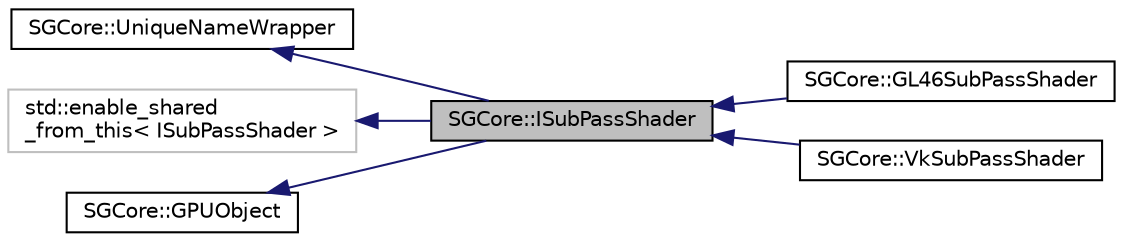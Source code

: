 digraph "SGCore::ISubPassShader"
{
 // LATEX_PDF_SIZE
  edge [fontname="Helvetica",fontsize="10",labelfontname="Helvetica",labelfontsize="10"];
  node [fontname="Helvetica",fontsize="10",shape=record];
  rankdir="LR";
  Node1 [label="SGCore::ISubPassShader",height=0.2,width=0.4,color="black", fillcolor="grey75", style="filled", fontcolor="black",tooltip=" "];
  Node2 -> Node1 [dir="back",color="midnightblue",fontsize="10",style="solid"];
  Node2 [label="SGCore::UniqueNameWrapper",height=0.2,width=0.4,color="black", fillcolor="white", style="filled",URL="$classSGCore_1_1UniqueNameWrapper.html",tooltip=" "];
  Node3 -> Node1 [dir="back",color="midnightblue",fontsize="10",style="solid"];
  Node3 [label="std::enable_shared\l_from_this\< ISubPassShader \>",height=0.2,width=0.4,color="grey75", fillcolor="white", style="filled",tooltip=" "];
  Node4 -> Node1 [dir="back",color="midnightblue",fontsize="10",style="solid"];
  Node4 [label="SGCore::GPUObject",height=0.2,width=0.4,color="black", fillcolor="white", style="filled",URL="$structSGCore_1_1GPUObject.html",tooltip=" "];
  Node1 -> Node5 [dir="back",color="midnightblue",fontsize="10",style="solid"];
  Node5 [label="SGCore::GL46SubPassShader",height=0.2,width=0.4,color="black", fillcolor="white", style="filled",URL="$classSGCore_1_1GL46SubPassShader.html",tooltip=" "];
  Node1 -> Node6 [dir="back",color="midnightblue",fontsize="10",style="solid"];
  Node6 [label="SGCore::VkSubPassShader",height=0.2,width=0.4,color="black", fillcolor="white", style="filled",URL="$classSGCore_1_1VkSubPassShader.html",tooltip=" "];
}
